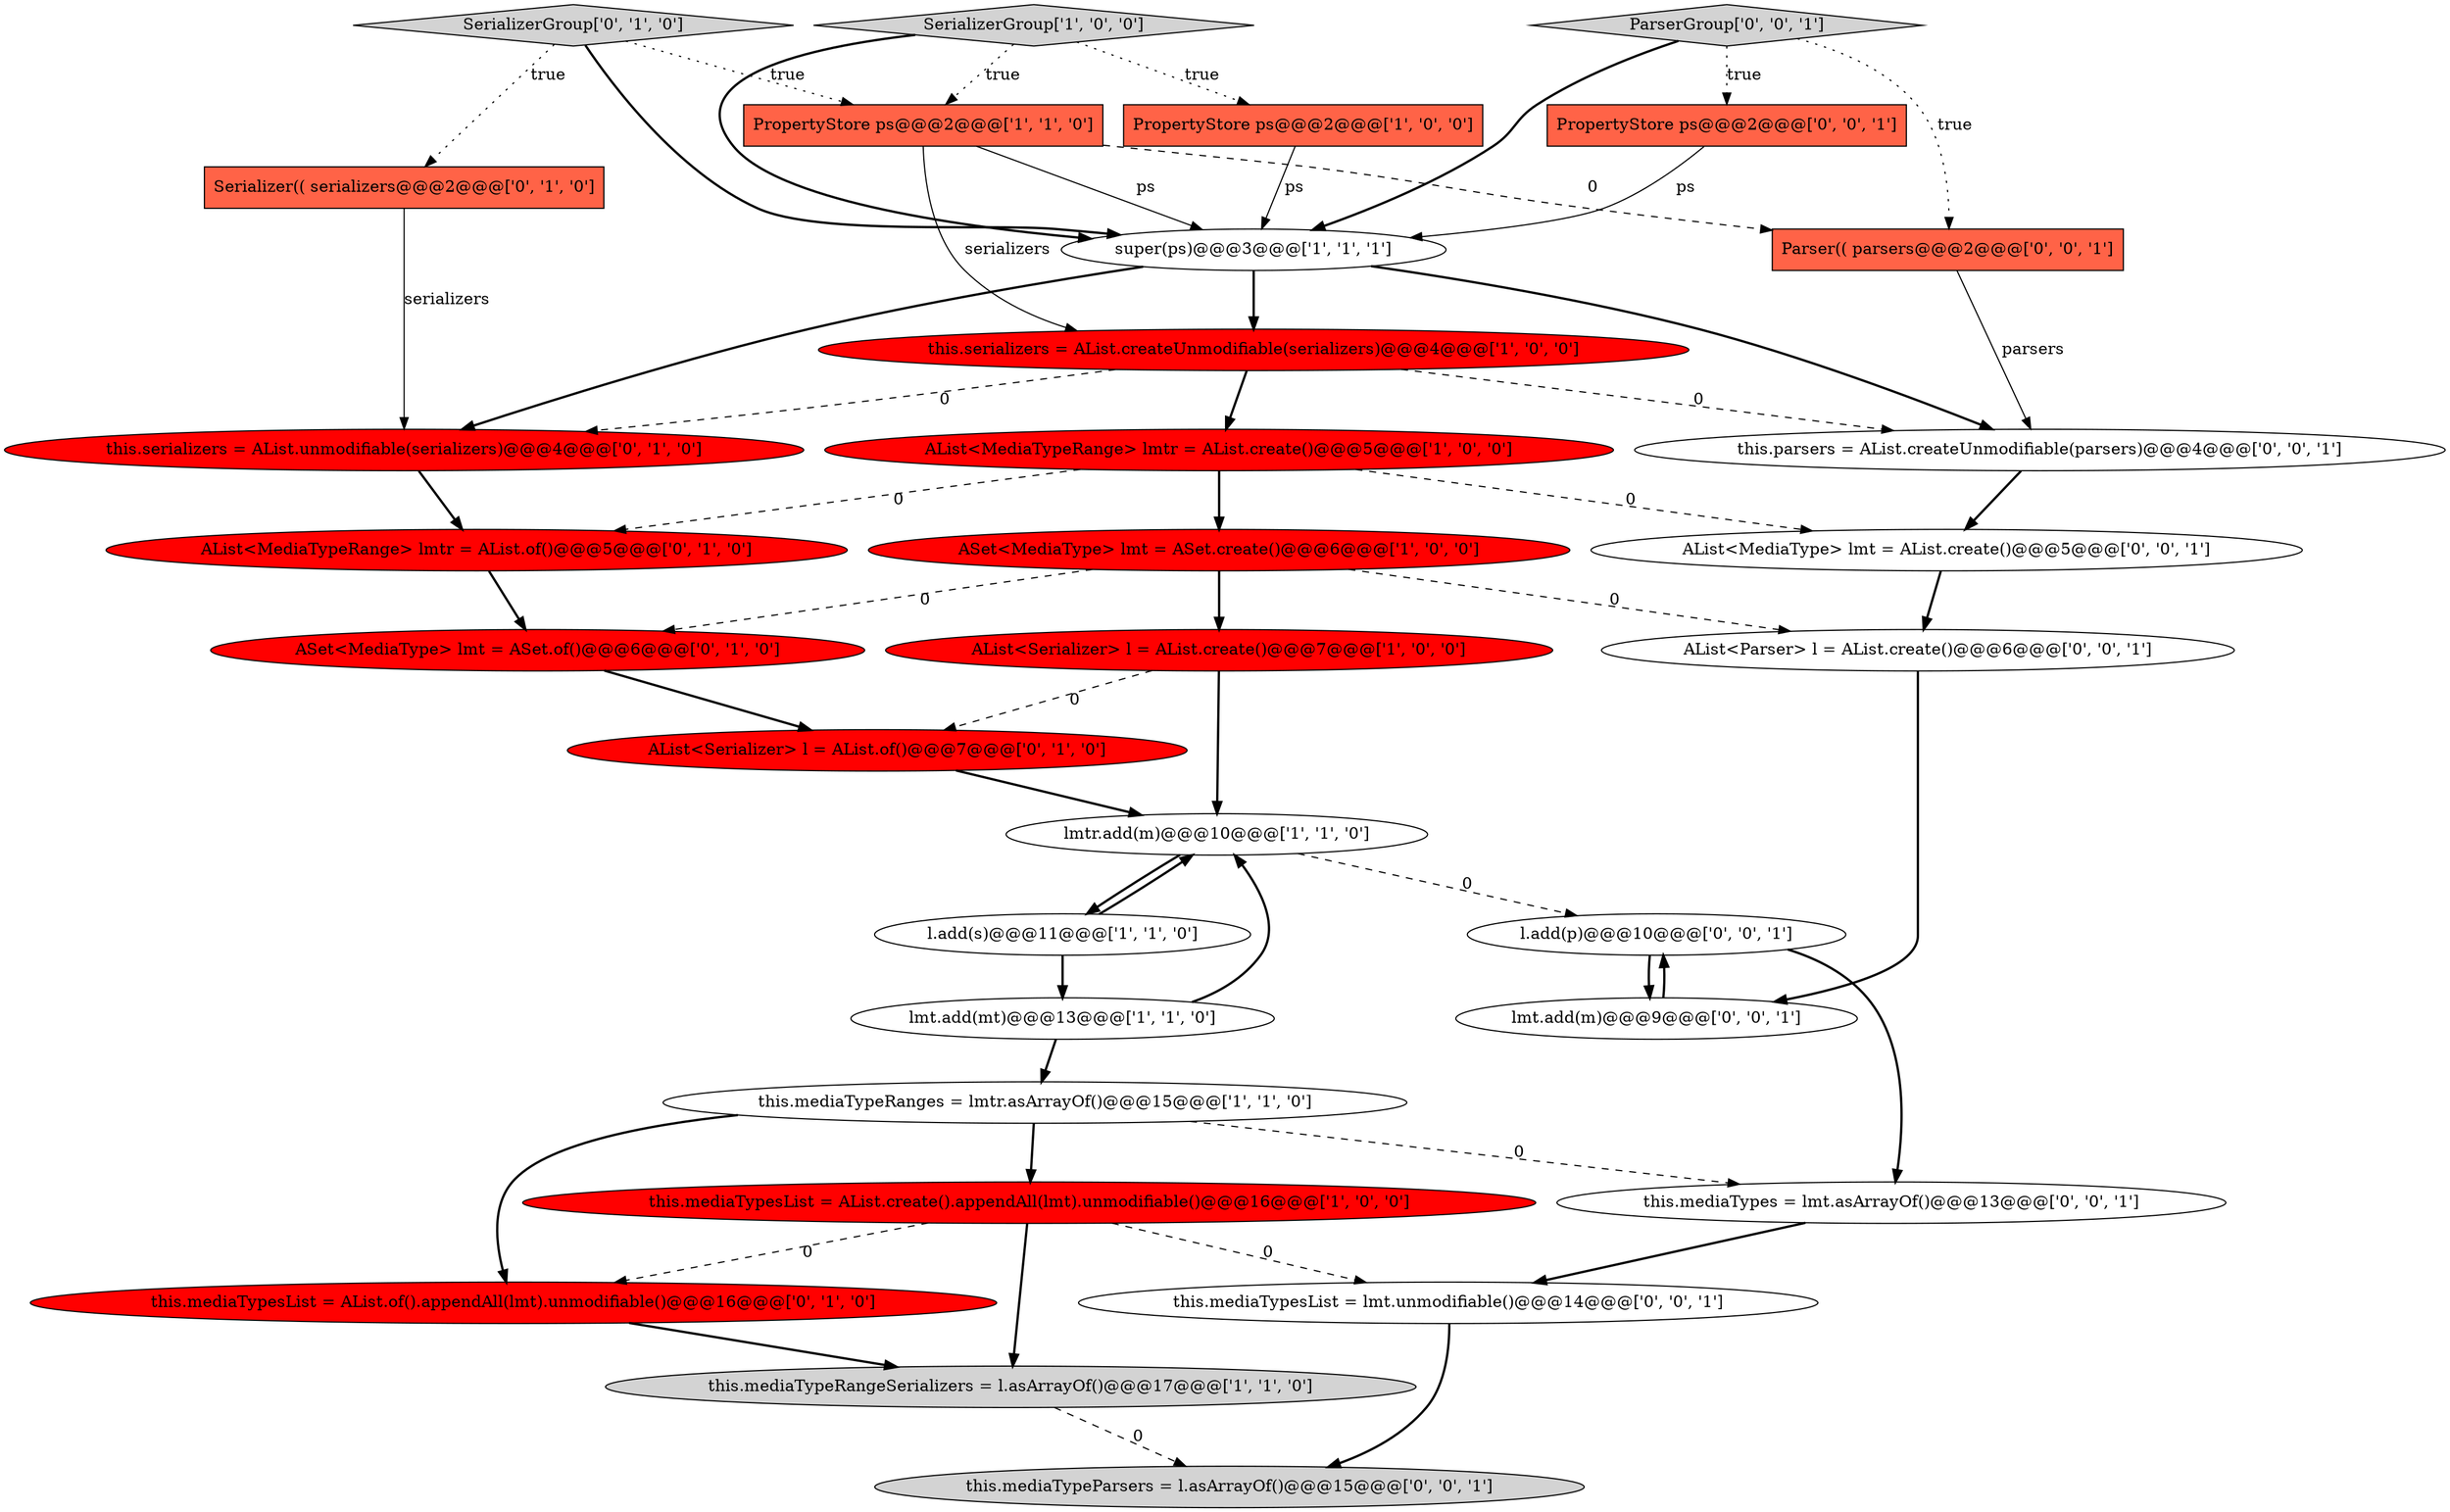 digraph {
15 [style = filled, label = "ASet<MediaType> lmt = ASet.of()@@@6@@@['0', '1', '0']", fillcolor = red, shape = ellipse image = "AAA1AAABBB2BBB"];
10 [style = filled, label = "lmtr.add(m)@@@10@@@['1', '1', '0']", fillcolor = white, shape = ellipse image = "AAA0AAABBB1BBB"];
20 [style = filled, label = "AList<MediaTypeRange> lmtr = AList.of()@@@5@@@['0', '1', '0']", fillcolor = red, shape = ellipse image = "AAA1AAABBB2BBB"];
30 [style = filled, label = "l.add(p)@@@10@@@['0', '0', '1']", fillcolor = white, shape = ellipse image = "AAA0AAABBB3BBB"];
17 [style = filled, label = "Serializer(( serializers@@@2@@@['0', '1', '0']", fillcolor = tomato, shape = box image = "AAA0AAABBB2BBB"];
12 [style = filled, label = "this.serializers = AList.createUnmodifiable(serializers)@@@4@@@['1', '0', '0']", fillcolor = red, shape = ellipse image = "AAA1AAABBB1BBB"];
9 [style = filled, label = "AList<MediaTypeRange> lmtr = AList.create()@@@5@@@['1', '0', '0']", fillcolor = red, shape = ellipse image = "AAA1AAABBB1BBB"];
2 [style = filled, label = "this.mediaTypeRangeSerializers = l.asArrayOf()@@@17@@@['1', '1', '0']", fillcolor = lightgray, shape = ellipse image = "AAA0AAABBB1BBB"];
27 [style = filled, label = "PropertyStore ps@@@2@@@['0', '0', '1']", fillcolor = tomato, shape = box image = "AAA0AAABBB3BBB"];
0 [style = filled, label = "SerializerGroup['1', '0', '0']", fillcolor = lightgray, shape = diamond image = "AAA0AAABBB1BBB"];
29 [style = filled, label = "lmt.add(m)@@@9@@@['0', '0', '1']", fillcolor = white, shape = ellipse image = "AAA0AAABBB3BBB"];
7 [style = filled, label = "PropertyStore ps@@@2@@@['1', '0', '0']", fillcolor = tomato, shape = box image = "AAA0AAABBB1BBB"];
23 [style = filled, label = "AList<MediaType> lmt = AList.create()@@@5@@@['0', '0', '1']", fillcolor = white, shape = ellipse image = "AAA0AAABBB3BBB"];
28 [style = filled, label = "Parser(( parsers@@@2@@@['0', '0', '1']", fillcolor = tomato, shape = box image = "AAA0AAABBB3BBB"];
3 [style = filled, label = "lmt.add(mt)@@@13@@@['1', '1', '0']", fillcolor = white, shape = ellipse image = "AAA0AAABBB1BBB"];
24 [style = filled, label = "ParserGroup['0', '0', '1']", fillcolor = lightgray, shape = diamond image = "AAA0AAABBB3BBB"];
1 [style = filled, label = "this.mediaTypeRanges = lmtr.asArrayOf()@@@15@@@['1', '1', '0']", fillcolor = white, shape = ellipse image = "AAA0AAABBB1BBB"];
25 [style = filled, label = "AList<Parser> l = AList.create()@@@6@@@['0', '0', '1']", fillcolor = white, shape = ellipse image = "AAA0AAABBB3BBB"];
5 [style = filled, label = "l.add(s)@@@11@@@['1', '1', '0']", fillcolor = white, shape = ellipse image = "AAA0AAABBB1BBB"];
31 [style = filled, label = "this.mediaTypesList = lmt.unmodifiable()@@@14@@@['0', '0', '1']", fillcolor = white, shape = ellipse image = "AAA0AAABBB3BBB"];
11 [style = filled, label = "super(ps)@@@3@@@['1', '1', '1']", fillcolor = white, shape = ellipse image = "AAA0AAABBB1BBB"];
13 [style = filled, label = "ASet<MediaType> lmt = ASet.create()@@@6@@@['1', '0', '0']", fillcolor = red, shape = ellipse image = "AAA1AAABBB1BBB"];
19 [style = filled, label = "this.serializers = AList.unmodifiable(serializers)@@@4@@@['0', '1', '0']", fillcolor = red, shape = ellipse image = "AAA1AAABBB2BBB"];
6 [style = filled, label = "this.mediaTypesList = AList.create().appendAll(lmt).unmodifiable()@@@16@@@['1', '0', '0']", fillcolor = red, shape = ellipse image = "AAA1AAABBB1BBB"];
4 [style = filled, label = "AList<Serializer> l = AList.create()@@@7@@@['1', '0', '0']", fillcolor = red, shape = ellipse image = "AAA1AAABBB1BBB"];
21 [style = filled, label = "this.mediaTypeParsers = l.asArrayOf()@@@15@@@['0', '0', '1']", fillcolor = lightgray, shape = ellipse image = "AAA0AAABBB3BBB"];
18 [style = filled, label = "AList<Serializer> l = AList.of()@@@7@@@['0', '1', '0']", fillcolor = red, shape = ellipse image = "AAA1AAABBB2BBB"];
22 [style = filled, label = "this.mediaTypes = lmt.asArrayOf()@@@13@@@['0', '0', '1']", fillcolor = white, shape = ellipse image = "AAA0AAABBB3BBB"];
26 [style = filled, label = "this.parsers = AList.createUnmodifiable(parsers)@@@4@@@['0', '0', '1']", fillcolor = white, shape = ellipse image = "AAA0AAABBB3BBB"];
8 [style = filled, label = "PropertyStore ps@@@2@@@['1', '1', '0']", fillcolor = tomato, shape = box image = "AAA0AAABBB1BBB"];
16 [style = filled, label = "this.mediaTypesList = AList.of().appendAll(lmt).unmodifiable()@@@16@@@['0', '1', '0']", fillcolor = red, shape = ellipse image = "AAA1AAABBB2BBB"];
14 [style = filled, label = "SerializerGroup['0', '1', '0']", fillcolor = lightgray, shape = diamond image = "AAA0AAABBB2BBB"];
5->3 [style = bold, label=""];
4->10 [style = bold, label=""];
5->10 [style = bold, label=""];
9->20 [style = dashed, label="0"];
23->25 [style = bold, label=""];
4->18 [style = dashed, label="0"];
30->22 [style = bold, label=""];
3->1 [style = bold, label=""];
29->30 [style = bold, label=""];
28->26 [style = solid, label="parsers"];
19->20 [style = bold, label=""];
22->31 [style = bold, label=""];
0->11 [style = bold, label=""];
6->31 [style = dashed, label="0"];
11->12 [style = bold, label=""];
31->21 [style = bold, label=""];
25->29 [style = bold, label=""];
13->25 [style = dashed, label="0"];
11->19 [style = bold, label=""];
16->2 [style = bold, label=""];
12->9 [style = bold, label=""];
24->27 [style = dotted, label="true"];
24->28 [style = dotted, label="true"];
15->18 [style = bold, label=""];
13->15 [style = dashed, label="0"];
30->29 [style = bold, label=""];
8->28 [style = dashed, label="0"];
27->11 [style = solid, label="ps"];
9->23 [style = dashed, label="0"];
1->22 [style = dashed, label="0"];
8->11 [style = solid, label="ps"];
6->2 [style = bold, label=""];
0->8 [style = dotted, label="true"];
12->26 [style = dashed, label="0"];
14->17 [style = dotted, label="true"];
3->10 [style = bold, label=""];
6->16 [style = dashed, label="0"];
1->6 [style = bold, label=""];
10->30 [style = dashed, label="0"];
10->5 [style = bold, label=""];
12->19 [style = dashed, label="0"];
18->10 [style = bold, label=""];
2->21 [style = dashed, label="0"];
1->16 [style = bold, label=""];
24->11 [style = bold, label=""];
26->23 [style = bold, label=""];
17->19 [style = solid, label="serializers"];
14->8 [style = dotted, label="true"];
20->15 [style = bold, label=""];
14->11 [style = bold, label=""];
8->12 [style = solid, label="serializers"];
0->7 [style = dotted, label="true"];
11->26 [style = bold, label=""];
9->13 [style = bold, label=""];
13->4 [style = bold, label=""];
7->11 [style = solid, label="ps"];
}
